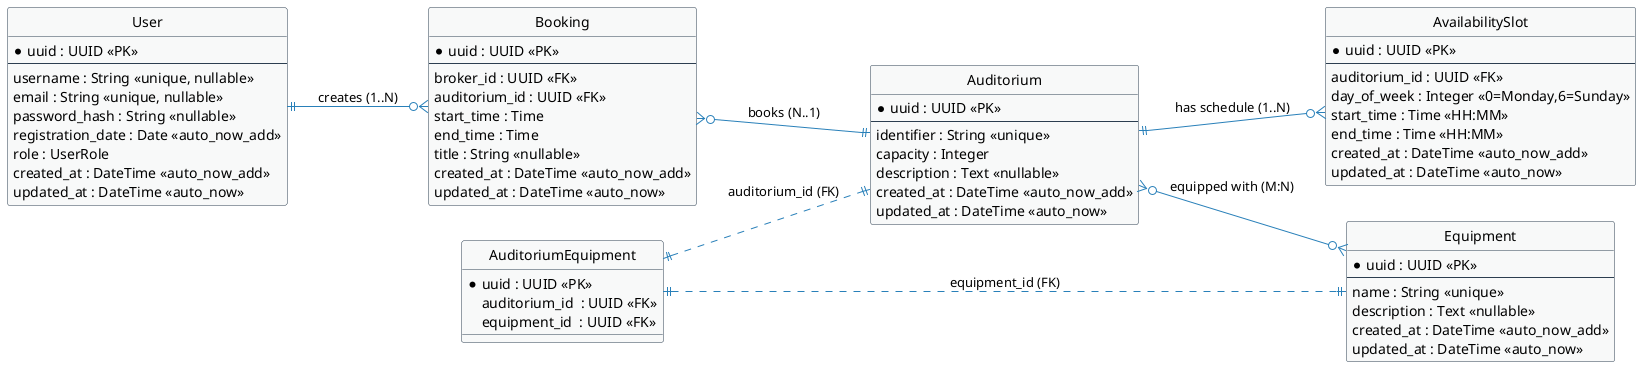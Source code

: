 @startuml er_diagram
' ER-диаграма в нотации Чена

skinparam class {
    BackgroundColor #F8F9F9
    BorderColor #2C3E50
    ArrowColor #2980B9
    FontName "Segoe UI"
}

left to right direction
hide circle

entity User {
  *uuid : UUID <<PK>>
  --
  username : String <<unique, nullable>>
  email : String <<unique, nullable>>
  password_hash : String <<nullable>>
  registration_date : Date <<auto_now_add>>
  role : UserRole
  created_at : DateTime <<auto_now_add>>
  updated_at : DateTime <<auto_now>>
}

entity Booking {
  *uuid : UUID <<PK>>
  --
  broker_id : UUID <<FK>>
  auditorium_id : UUID <<FK>>
  start_time : Time
  end_time : Time
  title : String <<nullable>>
  created_at : DateTime <<auto_now_add>>
  updated_at : DateTime <<auto_now>>
}

entity Auditorium {
  *uuid : UUID <<PK>>
  --
  identifier : String <<unique>>
  capacity : Integer
  description : Text <<nullable>>
  created_at : DateTime <<auto_now_add>>
  updated_at : DateTime <<auto_now>>
}

entity Equipment {
  *uuid : UUID <<PK>>
  --
  name : String <<unique>>
  description : Text <<nullable>>
  created_at : DateTime <<auto_now_add>>
  updated_at : DateTime <<auto_now>>
}

entity AvailabilitySlot {
  *uuid : UUID <<PK>>
  --
  auditorium_id : UUID <<FK>>
  day_of_week : Integer <<0=Monday,6=Sunday>>
  start_time : Time <<HH:MM>>
  end_time : Time <<HH:MM>>
  created_at : DateTime <<auto_now_add>>
  updated_at : DateTime <<auto_now>>
}

entity AuditoriumEquipment {
  *uuid : UUID <<PK>>
  auditorium_id  : UUID <<FK>>
  equipment_id  : UUID <<FK>>
}

User    ||--o{ Booking           : "creates (1..N)"
Booking }o--|| Auditorium       : "books (N..1)"
Auditorium ||--o{ AvailabilitySlot : "has schedule (1..N)"
Auditorium }o--o{ Equipment      : "equipped with (M:N)"

AuditoriumEquipment ||..|| Auditorium : "auditorium_id (FK)"
AuditoriumEquipment ||..|| Equipment   : "equipment_id (FK)"
@enduml
